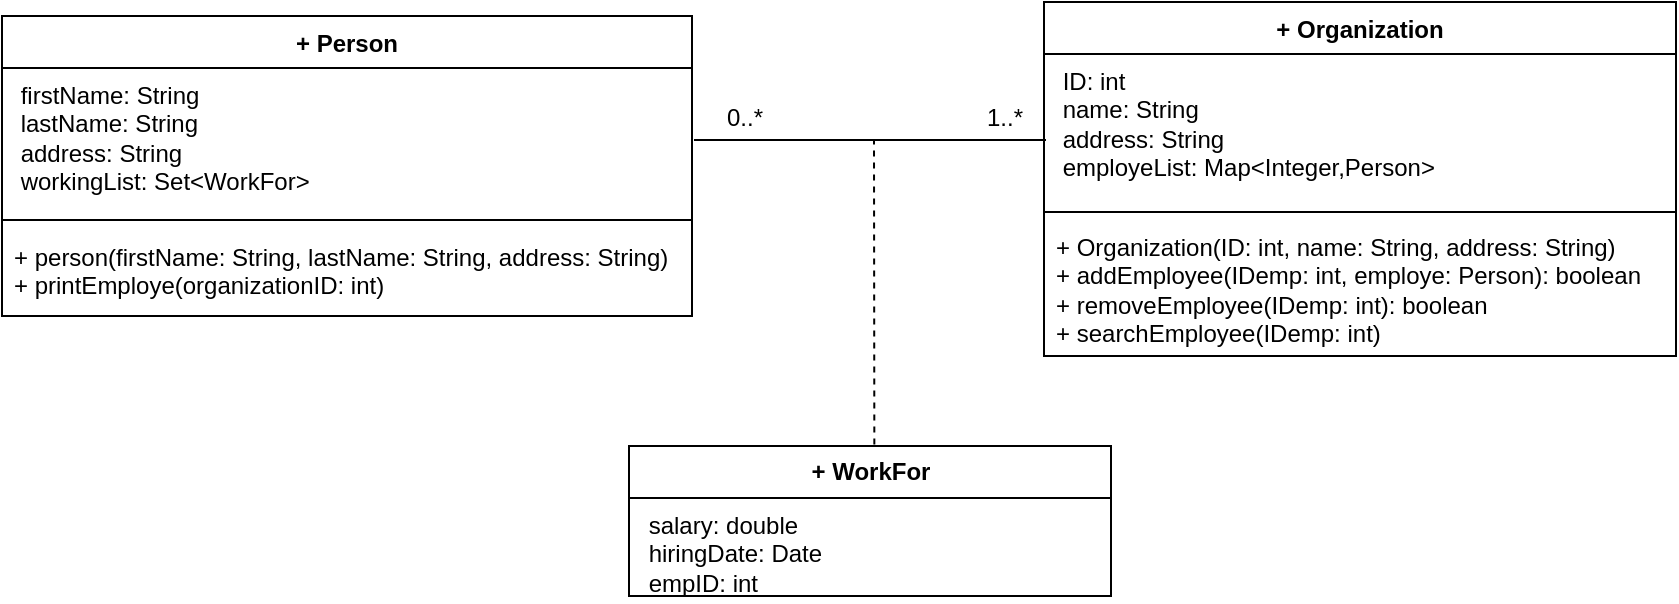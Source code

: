 <mxfile version="25.0.2">
  <diagram name="Page-1" id="1PXj-6WTPS4GTVifLwEh">
    <mxGraphModel dx="780" dy="504" grid="1" gridSize="10" guides="1" tooltips="1" connect="1" arrows="1" fold="1" page="1" pageScale="1" pageWidth="850" pageHeight="1100" math="0" shadow="0">
      <root>
        <mxCell id="0" />
        <mxCell id="1" parent="0" />
        <mxCell id="AHAREkhplSZWgpCINz0I-1" value="+ Organization" style="swimlane;fontStyle=1;align=center;verticalAlign=top;childLayout=stackLayout;horizontal=1;startSize=26;horizontalStack=0;resizeParent=1;resizeParentMax=0;resizeLast=0;collapsible=1;marginBottom=0;whiteSpace=wrap;html=1;" parent="1" vertex="1">
          <mxGeometry x="525" y="141" width="316" height="177" as="geometry" />
        </mxCell>
        <mxCell id="AHAREkhplSZWgpCINz0I-2" value="&amp;nbsp;ID: int&lt;div&gt;&amp;nbsp;name: String&lt;/div&gt;&lt;div&gt;&amp;nbsp;address: String&lt;/div&gt;&lt;div&gt;&amp;nbsp;employeList: Map&amp;lt;Integer,Person&amp;gt;&lt;/div&gt;" style="text;strokeColor=none;fillColor=none;align=left;verticalAlign=top;spacingLeft=4;spacingRight=4;overflow=hidden;rotatable=0;points=[[0,0.5],[1,0.5]];portConstraint=eastwest;whiteSpace=wrap;html=1;" parent="AHAREkhplSZWgpCINz0I-1" vertex="1">
          <mxGeometry y="26" width="316" height="75" as="geometry" />
        </mxCell>
        <mxCell id="AHAREkhplSZWgpCINz0I-3" value="" style="line;strokeWidth=1;fillColor=none;align=left;verticalAlign=middle;spacingTop=-1;spacingLeft=3;spacingRight=3;rotatable=0;labelPosition=right;points=[];portConstraint=eastwest;strokeColor=inherit;" parent="AHAREkhplSZWgpCINz0I-1" vertex="1">
          <mxGeometry y="101" width="316" height="8" as="geometry" />
        </mxCell>
        <mxCell id="AHAREkhplSZWgpCINz0I-4" value="+ Organization(ID: int, name: String, address: String)&lt;div&gt;+ addEmployee(IDemp: int, employe: Person): boolean&lt;/div&gt;&lt;div&gt;+ removeEmployee(IDemp: int): boolean&lt;/div&gt;&lt;div&gt;+ searchEmployee(IDemp: int)&lt;/div&gt;" style="text;strokeColor=none;fillColor=none;align=left;verticalAlign=top;spacingLeft=4;spacingRight=4;overflow=hidden;rotatable=0;points=[[0,0.5],[1,0.5]];portConstraint=eastwest;whiteSpace=wrap;html=1;" parent="AHAREkhplSZWgpCINz0I-1" vertex="1">
          <mxGeometry y="109" width="316" height="68" as="geometry" />
        </mxCell>
        <mxCell id="AHAREkhplSZWgpCINz0I-5" value="+ Person" style="swimlane;fontStyle=1;align=center;verticalAlign=top;childLayout=stackLayout;horizontal=1;startSize=26;horizontalStack=0;resizeParent=1;resizeParentMax=0;resizeLast=0;collapsible=1;marginBottom=0;whiteSpace=wrap;html=1;" parent="1" vertex="1">
          <mxGeometry x="4" y="148" width="345" height="150" as="geometry" />
        </mxCell>
        <mxCell id="AHAREkhplSZWgpCINz0I-6" value="&amp;nbsp;firstName: String&lt;div&gt;&amp;nbsp;lastName: String&lt;/div&gt;&lt;div&gt;&amp;nbsp;address: String&lt;br&gt;&lt;div&gt;&amp;nbsp;workingList: Set&amp;lt;WorkFor&amp;gt;&lt;/div&gt;&lt;/div&gt;" style="text;strokeColor=none;fillColor=none;align=left;verticalAlign=top;spacingLeft=4;spacingRight=4;overflow=hidden;rotatable=0;points=[[0,0.5],[1,0.5]];portConstraint=eastwest;whiteSpace=wrap;html=1;" parent="AHAREkhplSZWgpCINz0I-5" vertex="1">
          <mxGeometry y="26" width="345" height="71" as="geometry" />
        </mxCell>
        <mxCell id="AHAREkhplSZWgpCINz0I-7" value="" style="line;strokeWidth=1;fillColor=none;align=left;verticalAlign=middle;spacingTop=-1;spacingLeft=3;spacingRight=3;rotatable=0;labelPosition=right;points=[];portConstraint=eastwest;strokeColor=inherit;" parent="AHAREkhplSZWgpCINz0I-5" vertex="1">
          <mxGeometry y="97" width="345" height="10" as="geometry" />
        </mxCell>
        <mxCell id="AHAREkhplSZWgpCINz0I-8" value="+ person(firstName: String, lastName: String, address: String)&amp;nbsp;&lt;div&gt;+ printEmploye(organizationID: int)&lt;/div&gt;" style="text;strokeColor=none;fillColor=none;align=left;verticalAlign=top;spacingLeft=4;spacingRight=4;overflow=hidden;rotatable=0;points=[[0,0.5],[1,0.5]];portConstraint=eastwest;whiteSpace=wrap;html=1;" parent="AHAREkhplSZWgpCINz0I-5" vertex="1">
          <mxGeometry y="107" width="345" height="43" as="geometry" />
        </mxCell>
        <mxCell id="AHAREkhplSZWgpCINz0I-13" value="" style="line;strokeWidth=1;fillColor=none;align=left;verticalAlign=middle;spacingTop=-1;spacingLeft=3;spacingRight=3;rotatable=0;labelPosition=right;points=[];portConstraint=eastwest;strokeColor=inherit;" parent="1" vertex="1">
          <mxGeometry x="350" y="206" width="176" height="8" as="geometry" />
        </mxCell>
        <mxCell id="AHAREkhplSZWgpCINz0I-14" value="" style="endArrow=none;dashed=1;html=1;rounded=0;exitX=0.509;exitY=-0.01;exitDx=0;exitDy=0;exitPerimeter=0;" parent="1" source="atKGLILp1Xk_cy87m-aM-1" edge="1">
          <mxGeometry width="50" height="50" relative="1" as="geometry">
            <mxPoint x="440" y="360" as="sourcePoint" />
            <mxPoint x="440" y="210" as="targetPoint" />
          </mxGeometry>
        </mxCell>
        <mxCell id="AHAREkhplSZWgpCINz0I-16" value="&lt;span style=&quot;font-weight: normal;&quot;&gt;1..*&lt;/span&gt;" style="text;align=center;fontStyle=1;verticalAlign=middle;spacingLeft=3;spacingRight=3;strokeColor=none;rotatable=0;points=[[0,0.5],[1,0.5]];portConstraint=eastwest;html=1;" parent="1" vertex="1">
          <mxGeometry x="484" y="191" width="42" height="15" as="geometry" />
        </mxCell>
        <mxCell id="AHAREkhplSZWgpCINz0I-17" value="&lt;span style=&quot;font-weight: normal;&quot;&gt;0..*&lt;/span&gt;" style="text;align=center;fontStyle=1;verticalAlign=middle;spacingLeft=3;spacingRight=3;strokeColor=none;rotatable=0;points=[[0,0.5],[1,0.5]];portConstraint=eastwest;html=1;" parent="1" vertex="1">
          <mxGeometry x="354" y="189.5" width="42" height="18" as="geometry" />
        </mxCell>
        <mxCell id="atKGLILp1Xk_cy87m-aM-1" value="&lt;b&gt;+ WorkFor&lt;/b&gt;" style="swimlane;fontStyle=0;childLayout=stackLayout;horizontal=1;startSize=26;fillColor=none;horizontalStack=0;resizeParent=1;resizeParentMax=0;resizeLast=0;collapsible=1;marginBottom=0;whiteSpace=wrap;html=1;" parent="1" vertex="1">
          <mxGeometry x="317.5" y="363" width="241" height="75" as="geometry" />
        </mxCell>
        <mxCell id="atKGLILp1Xk_cy87m-aM-2" value="&amp;nbsp;&lt;span style=&quot;background-color: initial;&quot;&gt;salary: double&lt;/span&gt;&lt;div&gt;&amp;nbsp;hiringDate: Date&lt;/div&gt;&lt;div&gt;&amp;nbsp;empID: int&lt;/div&gt;" style="text;strokeColor=none;fillColor=none;align=left;verticalAlign=top;spacingLeft=4;spacingRight=4;overflow=hidden;rotatable=0;points=[[0,0.5],[1,0.5]];portConstraint=eastwest;whiteSpace=wrap;html=1;" parent="atKGLILp1Xk_cy87m-aM-1" vertex="1">
          <mxGeometry y="26" width="241" height="49" as="geometry" />
        </mxCell>
      </root>
    </mxGraphModel>
  </diagram>
</mxfile>
